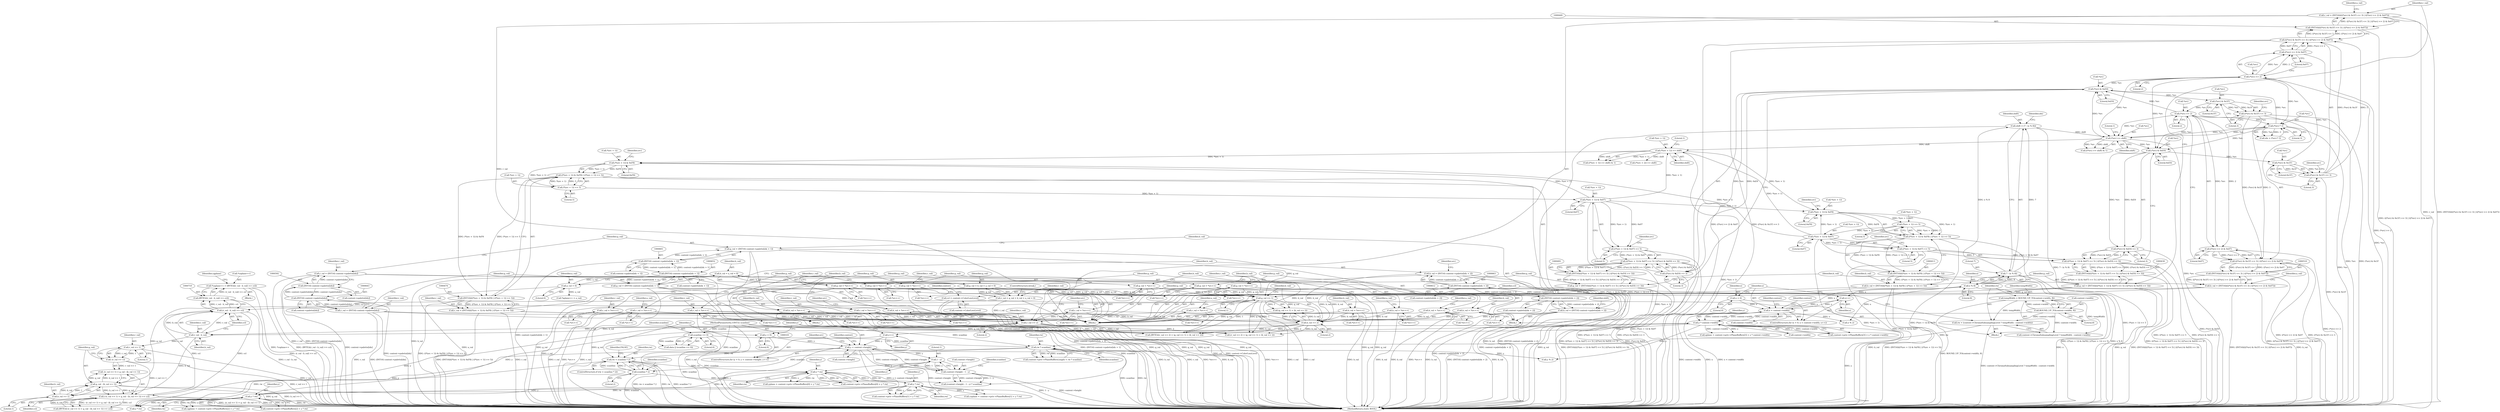 digraph "0_FreeRDP_d1112c279bd1a327e8e4d0b5f371458bf2579659_5@integer" {
"1000705" [label="(Call,*coplane++ = (BYTE)((r_val - b_val) >> ccl))"];
"1000709" [label="(Call,(BYTE)((r_val - b_val) >> ccl))"];
"1000711" [label="(Call,(r_val - b_val) >> ccl)"];
"1000712" [label="(Call,r_val - b_val)"];
"1000695" [label="(Call,r_val >> 2)"];
"1000348" [label="(Call,r_val = *src++)"];
"1000640" [label="(Call,r_val = (INT16) context->palette[idx])"];
"1000642" [label="(Call,(INT16) context->palette[idx])"];
"1000591" [label="(Call,(INT16) context->palette[idx])"];
"1000314" [label="(Call,r_val = *src++)"];
"1000292" [label="(Call,r_val = *src++)"];
"1000678" [label="(Call,r_val = g_val = b_val = a_val = 0)"];
"1000680" [label="(Call,g_val = b_val = a_val = 0)"];
"1000682" [label="(Call,b_val = a_val = 0)"];
"1000684" [label="(Call,a_val = 0)"];
"1000446" [label="(Call,r_val = (INT16)((((*src) & 0x1F) << 3) | (((*src) >> 2) & 0x07)))"];
"1000448" [label="(Call,(INT16)((((*src) & 0x1F) << 3) | (((*src) >> 2) & 0x07)))"];
"1000450" [label="(Call,(((*src) & 0x1F) << 3) | (((*src) >> 2) & 0x07))"];
"1000451" [label="(Call,((*src) & 0x1F) << 3)"];
"1000452" [label="(Call,(*src) & 0x1F)"];
"1000441" [label="(Call,(*src) & 0xE0)"];
"1000458" [label="(Call,(*src) >> 2)"];
"1000519" [label="(Call,(*src) >> 2)"];
"1000513" [label="(Call,(*src) & 0x1F)"];
"1000502" [label="(Call,(*src) & 0xE0)"];
"1000636" [label="(Call,(*src) * 3)"];
"1000545" [label="(Call,(*src) >> shift)"];
"1000535" [label="(Call,shift = (7 - (x % 8)))"];
"1000537" [label="(Call,7 - (x % 8))"];
"1000539" [label="(Call,x % 8)"];
"1000268" [label="(Call,x < context->width)"];
"1000273" [label="(Call,x++)"];
"1000265" [label="(Call,x = 0)"];
"1000259" [label="(Call,y * context->width)"];
"1000246" [label="(Call,y * rw)"];
"1000233" [label="(Call,y * rw)"];
"1000220" [label="(Call,y * rw)"];
"1000206" [label="(Call,1 - y)"];
"1000189" [label="(Call,y < context->height)"];
"1000186" [label="(Call,y = 0)"];
"1000194" [label="(Call,y++)"];
"1000202" [label="(Call,context->height - 1 - y)"];
"1000178" [label="(Call,rw < scanline * 2)"];
"1000172" [label="(Call,rw * scanline)"];
"1000150" [label="(Call,rw = (context->ChromaSubsamplingLevel ? tempWidth : context->width))"];
"1000143" [label="(Call,tempWidth = ROUND_UP_TO(context->width, 8))"];
"1000145" [label="(Call,ROUND_UP_TO(context->width, 8))"];
"1000138" [label="(Call,scanline == 0)"];
"1000104" [label="(MethodParameterIn,UINT32 scanline)"];
"1000180" [label="(Call,scanline * 2)"];
"1000457" [label="(Call,((*src) >> 2) & 0x07)"];
"1000390" [label="(Call,r_val = *src++)"];
"1000326" [label="(Call,r_val = *src++)"];
"1000380" [label="(Call,r_val = *src++)"];
"1000589" [label="(Call,r_val = (INT16) context->palette[idx])"];
"1000471" [label="(Call,r_val = (INT16)(((*(src + 1)) & 0xF8) | ((*(src + 1)) >> 5)))"];
"1000473" [label="(Call,(INT16)(((*(src + 1)) & 0xF8) | ((*(src + 1)) >> 5)))"];
"1000475" [label="(Call,((*(src + 1)) & 0xF8) | ((*(src + 1)) >> 5))"];
"1000476" [label="(Call,(*(src + 1)) & 0xF8)"];
"1000433" [label="(Call,(*(src + 1)) & 0x07)"];
"1000421" [label="(Call,(*(src + 1)) >> 5)"];
"1000415" [label="(Call,(*(src + 1)) & 0xF8)"];
"1000554" [label="(Call,(*(src + 1)) >> shift)"];
"1000494" [label="(Call,(*(src + 1)) & 0x07)"];
"1000482" [label="(Call,(*(src + 1)) >> 5)"];
"1000702" [label="(Call,b_val >> 2)"];
"1000410" [label="(Call,b_val = (INT16)(((*(src + 1)) & 0xF8) | ((*(src + 1)) >> 5)))"];
"1000412" [label="(Call,(INT16)(((*(src + 1)) & 0xF8) | ((*(src + 1)) >> 5)))"];
"1000414" [label="(Call,((*(src + 1)) & 0xF8) | ((*(src + 1)) >> 5))"];
"1000282" [label="(Call,b_val = *src++)"];
"1000336" [label="(Call,b_val = *src++)"];
"1000358" [label="(Call,b_val = *src++)"];
"1000660" [label="(Call,b_val = (INT16) context->palette[idx + 2])"];
"1000662" [label="(Call,(INT16) context->palette[idx + 2])"];
"1000611" [label="(Call,(INT16) context->palette[idx + 2])"];
"1000400" [label="(Call,b_val = *src++)"];
"1000609" [label="(Call,b_val = (INT16) context->palette[idx + 2])"];
"1000304" [label="(Call,b_val = *src++)"];
"1000507" [label="(Call,b_val = (INT16)((((*src) & 0x1F) << 3) | (((*src) >> 2) & 0x07)))"];
"1000509" [label="(Call,(INT16)((((*src) & 0x1F) << 3) | (((*src) >> 2) & 0x07)))"];
"1000511" [label="(Call,(((*src) & 0x1F) << 3) | (((*src) >> 2) & 0x07))"];
"1000512" [label="(Call,((*src) & 0x1F) << 3)"];
"1000518" [label="(Call,((*src) >> 2) & 0x07)"];
"1000370" [label="(Call,b_val = *src++)"];
"1000160" [label="(Call,ccl = context->ColorLossLevel)"];
"1000722" [label="(Call,(-(r_val >> 1) + g_val - (b_val >> 1)) >> ccl)"];
"1000724" [label="(Call,-(r_val >> 1))"];
"1000725" [label="(Call,r_val >> 1)"];
"1000728" [label="(Call,g_val - (b_val >> 1))"];
"1000699" [label="(Call,g_val >> 1)"];
"1000375" [label="(Call,g_val = *src++)"];
"1000598" [label="(Call,g_val = (INT16) context->palette[idx + 1])"];
"1000600" [label="(Call,(INT16) context->palette[idx + 1])"];
"1000651" [label="(Call,(INT16) context->palette[idx + 1])"];
"1000488" [label="(Call,g_val = (INT16)((((*(src + 1)) & 0x07) << 5) | (((*src) & 0xE0) >> 3)))"];
"1000490" [label="(Call,(INT16)((((*(src + 1)) & 0x07) << 5) | (((*src) & 0xE0) >> 3)))"];
"1000492" [label="(Call,(((*(src + 1)) & 0x07) << 5) | (((*src) & 0xE0) >> 3))"];
"1000493" [label="(Call,((*(src + 1)) & 0x07) << 5)"];
"1000501" [label="(Call,((*src) & 0xE0) >> 3)"];
"1000331" [label="(Call,g_val = *src++)"];
"1000287" [label="(Call,g_val = *src++)"];
"1000353" [label="(Call,g_val = *src++)"];
"1000395" [label="(Call,g_val = *src++)"];
"1000309" [label="(Call,g_val = *src++)"];
"1000427" [label="(Call,g_val = (INT16)((((*(src + 1)) & 0x07) << 5) | (((*src) & 0xE0) >> 3)))"];
"1000429" [label="(Call,(INT16)((((*(src + 1)) & 0x07) << 5) | (((*src) & 0xE0) >> 3)))"];
"1000431" [label="(Call,(((*(src + 1)) & 0x07) << 5) | (((*src) & 0xE0) >> 3))"];
"1000432" [label="(Call,((*(src + 1)) & 0x07) << 5)"];
"1000440" [label="(Call,((*src) & 0xE0) >> 3)"];
"1000649" [label="(Call,g_val = (INT16) context->palette[idx + 1])"];
"1000730" [label="(Call,b_val >> 1)"];
"1000519" [label="(Call,(*src) >> 2)"];
"1000639" [label="(Literal,3)"];
"1000195" [label="(Identifier,y)"];
"1000600" [label="(Call,(INT16) context->palette[idx + 1])"];
"1000104" [label="(MethodParameterIn,UINT32 scanline)"];
"1000414" [label="(Call,((*(src + 1)) & 0xF8) | ((*(src + 1)) >> 5))"];
"1000622" [label="(Identifier,shift)"];
"1000372" [label="(Call,*src++)"];
"1000431" [label="(Call,(((*(src + 1)) & 0x07) << 5) | (((*src) & 0xE0) >> 3))"];
"1000706" [label="(Call,*coplane++)"];
"1000443" [label="(Identifier,src)"];
"1000641" [label="(Identifier,r_val)"];
"1000225" [label="(Call,context->priv->PlaneBuffers[1] + y * rw)"];
"1000382" [label="(Call,*src++)"];
"1000438" [label="(Literal,0x07)"];
"1000172" [label="(Call,rw * scanline)"];
"1000364" [label="(Identifier,a_val)"];
"1000450" [label="(Call,(((*src) & 0x1F) << 3) | (((*src) >> 2) & 0x07))"];
"1000649" [label="(Call,g_val = (INT16) context->palette[idx + 1])"];
"1000178" [label="(Call,rw < scanline * 2)"];
"1000270" [label="(Call,context->width)"];
"1000234" [label="(Identifier,y)"];
"1000489" [label="(Identifier,g_val)"];
"1000268" [label="(Call,x < context->width)"];
"1000180" [label="(Call,scanline * 2)"];
"1000713" [label="(Identifier,r_val)"];
"1000251" [label="(Call,context->priv->PlaneBuffers[3] + y * context->width)"];
"1000105" [label="(Block,)"];
"1000162" [label="(Call,context->ColorLossLevel)"];
"1000248" [label="(Identifier,rw)"];
"1000314" [label="(Call,r_val = *src++)"];
"1000543" [label="(Identifier,idx)"];
"1000724" [label="(Call,-(r_val >> 1))"];
"1000678" [label="(Call,r_val = g_val = b_val = a_val = 0)"];
"1000194" [label="(Call,y++)"];
"1000681" [label="(Identifier,g_val)"];
"1000198" [label="(Identifier,src)"];
"1000634" [label="(Call,idx = (*src) * 3)"];
"1000632" [label="(Block,)"];
"1000546" [label="(Call,*src)"];
"1000694" [label="(Call,(r_val >> 2) + (g_val >> 1) + (b_val >> 2))"];
"1000260" [label="(Identifier,y)"];
"1000150" [label="(Call,rw = (context->ChromaSubsamplingLevel ? tempWidth : context->width))"];
"1000482" [label="(Call,(*(src + 1)) >> 5)"];
"1000730" [label="(Call,b_val >> 1)"];
"1000280" [label="(Block,)"];
"1000457" [label="(Call,((*src) >> 2) & 0x07)"];
"1000458" [label="(Call,(*src) >> 2)"];
"1000212" [label="(Call,context->priv->PlaneBuffers[0] + y * rw)"];
"1000777" [label="(Call,y % 2)"];
"1000188" [label="(Literal,0)"];
"1000485" [label="(Identifier,src)"];
"1000181" [label="(Identifier,scanline)"];
"1000726" [label="(Identifier,r_val)"];
"1000490" [label="(Call,(INT16)((((*(src + 1)) & 0x07) << 5) | (((*src) & 0xE0) >> 3)))"];
"1000504" [label="(Identifier,src)"];
"1000355" [label="(Call,*src++)"];
"1000311" [label="(Call,*src++)"];
"1000714" [label="(Identifier,b_val)"];
"1000722" [label="(Call,(-(r_val >> 1) + g_val - (b_val >> 1)) >> ccl)"];
"1000421" [label="(Call,(*(src + 1)) >> 5)"];
"1000275" [label="(Block,)"];
"1000406" [label="(Identifier,a_val)"];
"1000377" [label="(Call,*src++)"];
"1000182" [label="(Literal,2)"];
"1000320" [label="(Identifier,a_val)"];
"1000700" [label="(Identifier,g_val)"];
"1000246" [label="(Call,y * rw)"];
"1000692" [label="(Call,(BYTE)((r_val >> 2) + (g_val >> 1) + (b_val >> 2)))"];
"1000447" [label="(Identifier,r_val)"];
"1000549" [label="(Literal,1)"];
"1000152" [label="(Call,context->ChromaSubsamplingLevel ? tempWidth : context->width)"];
"1000316" [label="(Call,*src++)"];
"1000427" [label="(Call,g_val = (INT16)((((*(src + 1)) & 0x07) << 5) | (((*src) & 0xE0) >> 3)))"];
"1000446" [label="(Call,r_val = (INT16)((((*src) & 0x1F) << 3) | (((*src) >> 2) & 0x07)))"];
"1000309" [label="(Call,g_val = *src++)"];
"1000331" [label="(Call,g_val = *src++)"];
"1000559" [label="(Identifier,shift)"];
"1000728" [label="(Call,g_val - (b_val >> 1))"];
"1000683" [label="(Identifier,b_val)"];
"1000247" [label="(Identifier,y)"];
"1000222" [label="(Identifier,rw)"];
"1000207" [label="(Literal,1)"];
"1000727" [label="(Literal,1)"];
"1000289" [label="(Call,*src++)"];
"1000651" [label="(Call,(INT16) context->palette[idx + 1])"];
"1000492" [label="(Call,(((*(src + 1)) & 0x07) << 5) | (((*src) & 0xE0) >> 3))"];
"1000687" [label="(ControlStructure,break;)"];
"1000342" [label="(Identifier,src)"];
"1000476" [label="(Call,(*(src + 1)) & 0xF8)"];
"1000502" [label="(Call,(*src) & 0xE0)"];
"1000520" [label="(Call,*src)"];
"1000745" [label="(Call,x % 2)"];
"1000151" [label="(Identifier,rw)"];
"1000544" [label="(Call,((*src) >> shift) & 1)"];
"1000509" [label="(Call,(INT16)((((*src) & 0x1F) << 3) | (((*src) >> 2) & 0x07)))"];
"1000360" [label="(Call,*src++)"];
"1000682" [label="(Call,b_val = a_val = 0)"];
"1000434" [label="(Call,*(src + 1))"];
"1000653" [label="(Call,context->palette[idx + 1])"];
"1000732" [label="(Literal,1)"];
"1000439" [label="(Literal,5)"];
"1000664" [label="(Call,context->palette[idx + 2])"];
"1000508" [label="(Identifier,b_val)"];
"1000442" [label="(Call,*src)"];
"1000636" [label="(Call,(*src) * 3)"];
"1000545" [label="(Call,(*src) >> shift)"];
"1000522" [label="(Literal,2)"];
"1000516" [label="(Literal,0x1F)"];
"1000326" [label="(Call,r_val = *src++)"];
"1000145" [label="(Call,ROUND_UP_TO(context->width, 8))"];
"1000433" [label="(Call,(*(src + 1)) & 0x07)"];
"1000415" [label="(Call,(*(src + 1)) & 0xF8)"];
"1000177" [label="(ControlStructure,if (rw < scanline * 2))"];
"1000536" [label="(Identifier,shift)"];
"1000359" [label="(Identifier,b_val)"];
"1000146" [label="(Call,context->width)"];
"1000512" [label="(Call,((*src) & 0x1F) << 3)"];
"1000401" [label="(Identifier,b_val)"];
"1000429" [label="(Call,(INT16)((((*(src + 1)) & 0x07) << 5) | (((*src) & 0xE0) >> 3)))"];
"1000702" [label="(Call,b_val >> 2)"];
"1000375" [label="(Call,g_val = *src++)"];
"1000734" [label="(Call,*aplane++ = a_val)"];
"1000532" [label="(Block,)"];
"1000220" [label="(Call,y * rw)"];
"1000593" [label="(Call,context->palette[idx])"];
"1000161" [label="(Identifier,ccl)"];
"1000503" [label="(Call,*src)"];
"1000644" [label="(Call,context->palette[idx])"];
"1000304" [label="(Call,b_val = *src++)"];
"1000455" [label="(Literal,0x1F)"];
"1000400" [label="(Call,b_val = *src++)"];
"1000548" [label="(Identifier,shift)"];
"1000269" [label="(Identifier,x)"];
"1000273" [label="(Call,x++)"];
"1000774" [label="(Identifier,context)"];
"1000472" [label="(Identifier,r_val)"];
"1000538" [label="(Literal,7)"];
"1000149" [label="(Literal,8)"];
"1000315" [label="(Identifier,r_val)"];
"1000370" [label="(Call,b_val = *src++)"];
"1000514" [label="(Call,*src)"];
"1000456" [label="(Literal,3)"];
"1000267" [label="(Literal,0)"];
"1000139" [label="(Identifier,scanline)"];
"1000338" [label="(Call,*src++)"];
"1000392" [label="(Call,*src++)"];
"1000441" [label="(Call,(*src) & 0xE0)"];
"1000711" [label="(Call,(r_val - b_val) >> ccl)"];
"1000203" [label="(Call,context->height)"];
"1000432" [label="(Call,((*(src + 1)) & 0x07) << 5)"];
"1000733" [label="(Identifier,ccl)"];
"1000350" [label="(Call,*src++)"];
"1000723" [label="(Call,-(r_val >> 1) + g_val - (b_val >> 1))"];
"1000328" [label="(Call,*src++)"];
"1000613" [label="(Call,context->palette[idx + 2])"];
"1000488" [label="(Call,g_val = (INT16)((((*(src + 1)) & 0x07) << 5) | (((*src) & 0xE0) >> 3)))"];
"1000191" [label="(Call,context->height)"];
"1000396" [label="(Identifier,g_val)"];
"1000327" [label="(Identifier,r_val)"];
"1000685" [label="(Identifier,a_val)"];
"1000695" [label="(Call,r_val >> 2)"];
"1000440" [label="(Call,((*src) & 0xE0) >> 3)"];
"1000332" [label="(Identifier,g_val)"];
"1000278" [label="(Identifier,context)"];
"1000511" [label="(Call,(((*src) & 0x1F) << 3) | (((*src) >> 2) & 0x07))"];
"1000333" [label="(Call,*src++)"];
"1000712" [label="(Call,r_val - b_val)"];
"1000481" [label="(Literal,0xF8)"];
"1000650" [label="(Identifier,g_val)"];
"1000513" [label="(Call,(*src) & 0x1F)"];
"1000206" [label="(Call,1 - y)"];
"1000555" [label="(Call,*(src + 1))"];
"1000451" [label="(Call,((*src) & 0x1F) << 3)"];
"1000792" [label="(Call,y * rw)"];
"1000236" [label="(Call,cgplane = context->priv->PlaneBuffers[2] + y * rw)"];
"1000729" [label="(Identifier,g_val)"];
"1000611" [label="(Call,(INT16) context->palette[idx + 2])"];
"1000661" [label="(Identifier,b_val)"];
"1000187" [label="(Identifier,y)"];
"1000703" [label="(Identifier,b_val)"];
"1000411" [label="(Identifier,b_val)"];
"1000233" [label="(Call,y * rw)"];
"1000640" [label="(Call,r_val = (INT16) context->palette[idx])"];
"1000698" [label="(Call,(g_val >> 1) + (b_val >> 2))"];
"1000294" [label="(Call,*src++)"];
"1000282" [label="(Call,b_val = *src++)"];
"1000701" [label="(Literal,1)"];
"1000473" [label="(Call,(INT16)(((*(src + 1)) & 0xF8) | ((*(src + 1)) >> 5)))"];
"1000305" [label="(Identifier,b_val)"];
"1000292" [label="(Call,r_val = *src++)"];
"1000699" [label="(Call,g_val >> 1)"];
"1000274" [label="(Identifier,x)"];
"1000742" [label="(Identifier,context)"];
"1000358" [label="(Call,b_val = *src++)"];
"1000380" [label="(Call,r_val = *src++)"];
"1000221" [label="(Identifier,y)"];
"1000140" [label="(Literal,0)"];
"1000494" [label="(Call,(*(src + 1)) & 0x07)"];
"1000672" [label="(Identifier,src)"];
"1000686" [label="(Literal,0)"];
"1000266" [label="(Identifier,x)"];
"1000554" [label="(Call,(*(src + 1)) >> shift)"];
"1000235" [label="(Identifier,rw)"];
"1000483" [label="(Call,*(src + 1))"];
"1000539" [label="(Call,x % 8)"];
"1000238" [label="(Call,context->priv->PlaneBuffers[2] + y * rw)"];
"1000507" [label="(Call,b_val = (INT16)((((*src) & 0x1F) << 3) | (((*src) >> 2) & 0x07)))"];
"1000371" [label="(Identifier,b_val)"];
"1000420" [label="(Literal,0xF8)"];
"1000376" [label="(Identifier,g_val)"];
"1000209" [label="(Identifier,scanline)"];
"1000261" [label="(Call,context->width)"];
"1000397" [label="(Call,*src++)"];
"1000353" [label="(Call,g_val = *src++)"];
"1000136" [label="(Call,data || (scanline == 0))"];
"1000731" [label="(Identifier,b_val)"];
"1000662" [label="(Call,(INT16) context->palette[idx + 2])"];
"1000249" [label="(Call,aplane = context->priv->PlaneBuffers[3] + y * context->width)"];
"1000144" [label="(Identifier,tempWidth)"];
"1000471" [label="(Call,r_val = (INT16)(((*(src + 1)) & 0xF8) | ((*(src + 1)) >> 5)))"];
"1000264" [label="(ControlStructure,for (x = 0; x < context->width; x++))"];
"1000184" [label="(Identifier,FALSE)"];
"1000410" [label="(Call,b_val = (INT16)(((*(src + 1)) & 0xF8) | ((*(src + 1)) >> 5)))"];
"1000715" [label="(Identifier,ccl)"];
"1000426" [label="(Literal,5)"];
"1000487" [label="(Literal,5)"];
"1000166" [label="(Call,context->priv->PlaneBuffersLength < rw * scanline)"];
"1000500" [label="(Literal,5)"];
"1000348" [label="(Call,r_val = *src++)"];
"1000523" [label="(Literal,0x07)"];
"1000505" [label="(Literal,0xE0)"];
"1000143" [label="(Call,tempWidth = ROUND_UP_TO(context->width, 8))"];
"1000186" [label="(Call,y = 0)"];
"1000293" [label="(Identifier,r_val)"];
"1000521" [label="(Identifier,src)"];
"1000190" [label="(Identifier,y)"];
"1000416" [label="(Call,*(src + 1))"];
"1000453" [label="(Call,*src)"];
"1000283" [label="(Identifier,b_val)"];
"1000306" [label="(Call,*src++)"];
"1000444" [label="(Literal,0xE0)"];
"1000160" [label="(Call,ccl = context->ColorLossLevel)"];
"1000138" [label="(Call,scanline == 0)"];
"1000477" [label="(Call,*(src + 1))"];
"1000223" [label="(Call,coplane = context->priv->PlaneBuffers[1] + y * rw)"];
"1000208" [label="(Identifier,y)"];
"1000428" [label="(Identifier,g_val)"];
"1000381" [label="(Identifier,r_val)"];
"1000719" [label="(Identifier,cgplane)"];
"1000349" [label="(Identifier,r_val)"];
"1000464" [label="(Identifier,a_val)"];
"1000185" [label="(ControlStructure,for (y = 0; y < context->height; y++))"];
"1000354" [label="(Identifier,g_val)"];
"1000590" [label="(Identifier,r_val)"];
"1000179" [label="(Identifier,rw)"];
"1000541" [label="(Literal,8)"];
"1000517" [label="(Literal,3)"];
"1000610" [label="(Identifier,b_val)"];
"1000495" [label="(Call,*(src + 1))"];
"1000705" [label="(Call,*coplane++ = (BYTE)((r_val - b_val) >> ccl))"];
"1000589" [label="(Call,r_val = (INT16) context->palette[idx])"];
"1000535" [label="(Call,shift = (7 - (x % 8)))"];
"1000841" [label="(MethodReturn,static BOOL)"];
"1000462" [label="(Literal,0x07)"];
"1000506" [label="(Literal,3)"];
"1000201" [label="(Call,(context->height - 1 - y) * scanline)"];
"1000336" [label="(Call,b_val = *src++)"];
"1000402" [label="(Call,*src++)"];
"1000525" [label="(Identifier,a_val)"];
"1000459" [label="(Call,*src)"];
"1000720" [label="(Call,(BYTE)((-(r_val >> 1) + g_val - (b_val >> 1)) >> ccl))"];
"1000298" [label="(Identifier,src)"];
"1000265" [label="(Call,x = 0)"];
"1000310" [label="(Identifier,g_val)"];
"1000202" [label="(Call,context->height - 1 - y)"];
"1000424" [label="(Identifier,src)"];
"1000553" [label="(Call,((*(src + 1)) >> shift) & 1)"];
"1000566" [label="(Call,(*(src + 2)) >> shift)"];
"1000412" [label="(Call,(INT16)(((*(src + 1)) & 0xF8) | ((*(src + 1)) >> 5)))"];
"1000169" [label="(Identifier,context)"];
"1000259" [label="(Call,y * context->width)"];
"1000395" [label="(Call,g_val = *src++)"];
"1000642" [label="(Call,(INT16) context->palette[idx])"];
"1000598" [label="(Call,g_val = (INT16) context->palette[idx + 1])"];
"1000386" [label="(Identifier,a_val)"];
"1000696" [label="(Identifier,r_val)"];
"1000609" [label="(Call,b_val = (INT16) context->palette[idx + 2])"];
"1000284" [label="(Call,*src++)"];
"1000452" [label="(Call,(*src) & 0x1F)"];
"1000390" [label="(Call,r_val = *src++)"];
"1000174" [label="(Identifier,scanline)"];
"1000391" [label="(Identifier,r_val)"];
"1000493" [label="(Call,((*(src + 1)) & 0x07) << 5)"];
"1000679" [label="(Identifier,r_val)"];
"1000448" [label="(Call,(INT16)((((*src) & 0x1F) << 3) | (((*src) >> 2) & 0x07)))"];
"1000660" [label="(Call,b_val = (INT16) context->palette[idx + 2])"];
"1000210" [label="(Call,yplane = context->priv->PlaneBuffers[0] + y * rw)"];
"1000591" [label="(Call,(INT16) context->palette[idx])"];
"1000518" [label="(Call,((*src) >> 2) & 0x07)"];
"1000501" [label="(Call,((*src) & 0xE0) >> 3)"];
"1000537" [label="(Call,7 - (x % 8))"];
"1000599" [label="(Identifier,g_val)"];
"1000560" [label="(Literal,1)"];
"1000337" [label="(Identifier,b_val)"];
"1000684" [label="(Call,a_val = 0)"];
"1000540" [label="(Identifier,x)"];
"1000460" [label="(Identifier,src)"];
"1000445" [label="(Literal,3)"];
"1000499" [label="(Literal,0x07)"];
"1000680" [label="(Call,g_val = b_val = a_val = 0)"];
"1000709" [label="(Call,(BYTE)((r_val - b_val) >> ccl))"];
"1000704" [label="(Literal,2)"];
"1000602" [label="(Call,context->palette[idx + 1])"];
"1000461" [label="(Literal,2)"];
"1000189" [label="(Call,y < context->height)"];
"1000173" [label="(Identifier,rw)"];
"1000697" [label="(Literal,2)"];
"1000287" [label="(Call,g_val = *src++)"];
"1000637" [label="(Call,*src)"];
"1000475" [label="(Call,((*(src + 1)) & 0xF8) | ((*(src + 1)) >> 5))"];
"1000725" [label="(Call,r_val >> 1)"];
"1000288" [label="(Identifier,g_val)"];
"1000422" [label="(Call,*(src + 1))"];
"1000705" -> "1000275"  [label="AST: "];
"1000705" -> "1000709"  [label="CFG: "];
"1000706" -> "1000705"  [label="AST: "];
"1000709" -> "1000705"  [label="AST: "];
"1000719" -> "1000705"  [label="CFG: "];
"1000705" -> "1000841"  [label="DDG: (BYTE)((r_val - b_val) >> ccl)"];
"1000705" -> "1000841"  [label="DDG: *coplane++"];
"1000709" -> "1000705"  [label="DDG: (r_val - b_val) >> ccl"];
"1000709" -> "1000711"  [label="CFG: "];
"1000710" -> "1000709"  [label="AST: "];
"1000711" -> "1000709"  [label="AST: "];
"1000709" -> "1000841"  [label="DDG: (r_val - b_val) >> ccl"];
"1000711" -> "1000709"  [label="DDG: r_val - b_val"];
"1000711" -> "1000709"  [label="DDG: ccl"];
"1000711" -> "1000715"  [label="CFG: "];
"1000712" -> "1000711"  [label="AST: "];
"1000715" -> "1000711"  [label="AST: "];
"1000711" -> "1000841"  [label="DDG: r_val - b_val"];
"1000712" -> "1000711"  [label="DDG: r_val"];
"1000712" -> "1000711"  [label="DDG: b_val"];
"1000160" -> "1000711"  [label="DDG: ccl"];
"1000722" -> "1000711"  [label="DDG: ccl"];
"1000711" -> "1000722"  [label="DDG: ccl"];
"1000712" -> "1000714"  [label="CFG: "];
"1000713" -> "1000712"  [label="AST: "];
"1000714" -> "1000712"  [label="AST: "];
"1000715" -> "1000712"  [label="CFG: "];
"1000695" -> "1000712"  [label="DDG: r_val"];
"1000702" -> "1000712"  [label="DDG: b_val"];
"1000712" -> "1000725"  [label="DDG: r_val"];
"1000712" -> "1000730"  [label="DDG: b_val"];
"1000695" -> "1000694"  [label="AST: "];
"1000695" -> "1000697"  [label="CFG: "];
"1000696" -> "1000695"  [label="AST: "];
"1000697" -> "1000695"  [label="AST: "];
"1000700" -> "1000695"  [label="CFG: "];
"1000695" -> "1000692"  [label="DDG: r_val"];
"1000695" -> "1000692"  [label="DDG: 2"];
"1000695" -> "1000694"  [label="DDG: r_val"];
"1000695" -> "1000694"  [label="DDG: 2"];
"1000348" -> "1000695"  [label="DDG: r_val"];
"1000640" -> "1000695"  [label="DDG: r_val"];
"1000314" -> "1000695"  [label="DDG: r_val"];
"1000292" -> "1000695"  [label="DDG: r_val"];
"1000678" -> "1000695"  [label="DDG: r_val"];
"1000446" -> "1000695"  [label="DDG: r_val"];
"1000390" -> "1000695"  [label="DDG: r_val"];
"1000326" -> "1000695"  [label="DDG: r_val"];
"1000380" -> "1000695"  [label="DDG: r_val"];
"1000589" -> "1000695"  [label="DDG: r_val"];
"1000471" -> "1000695"  [label="DDG: r_val"];
"1000348" -> "1000280"  [label="AST: "];
"1000348" -> "1000350"  [label="CFG: "];
"1000349" -> "1000348"  [label="AST: "];
"1000350" -> "1000348"  [label="AST: "];
"1000354" -> "1000348"  [label="CFG: "];
"1000348" -> "1000841"  [label="DDG: r_val"];
"1000640" -> "1000632"  [label="AST: "];
"1000640" -> "1000642"  [label="CFG: "];
"1000641" -> "1000640"  [label="AST: "];
"1000642" -> "1000640"  [label="AST: "];
"1000650" -> "1000640"  [label="CFG: "];
"1000640" -> "1000841"  [label="DDG: r_val"];
"1000640" -> "1000841"  [label="DDG: (INT16) context->palette[idx]"];
"1000642" -> "1000640"  [label="DDG: context->palette[idx]"];
"1000642" -> "1000644"  [label="CFG: "];
"1000643" -> "1000642"  [label="AST: "];
"1000644" -> "1000642"  [label="AST: "];
"1000642" -> "1000841"  [label="DDG: context->palette[idx]"];
"1000642" -> "1000591"  [label="DDG: context->palette[idx]"];
"1000591" -> "1000642"  [label="DDG: context->palette[idx]"];
"1000591" -> "1000589"  [label="AST: "];
"1000591" -> "1000593"  [label="CFG: "];
"1000592" -> "1000591"  [label="AST: "];
"1000593" -> "1000591"  [label="AST: "];
"1000589" -> "1000591"  [label="CFG: "];
"1000591" -> "1000841"  [label="DDG: context->palette[idx]"];
"1000591" -> "1000589"  [label="DDG: context->palette[idx]"];
"1000314" -> "1000280"  [label="AST: "];
"1000314" -> "1000316"  [label="CFG: "];
"1000315" -> "1000314"  [label="AST: "];
"1000316" -> "1000314"  [label="AST: "];
"1000320" -> "1000314"  [label="CFG: "];
"1000314" -> "1000841"  [label="DDG: r_val"];
"1000292" -> "1000280"  [label="AST: "];
"1000292" -> "1000294"  [label="CFG: "];
"1000293" -> "1000292"  [label="AST: "];
"1000294" -> "1000292"  [label="AST: "];
"1000298" -> "1000292"  [label="CFG: "];
"1000292" -> "1000841"  [label="DDG: *src++"];
"1000292" -> "1000841"  [label="DDG: r_val"];
"1000678" -> "1000280"  [label="AST: "];
"1000678" -> "1000680"  [label="CFG: "];
"1000679" -> "1000678"  [label="AST: "];
"1000680" -> "1000678"  [label="AST: "];
"1000687" -> "1000678"  [label="CFG: "];
"1000678" -> "1000841"  [label="DDG: r_val"];
"1000680" -> "1000678"  [label="DDG: g_val"];
"1000680" -> "1000682"  [label="CFG: "];
"1000681" -> "1000680"  [label="AST: "];
"1000682" -> "1000680"  [label="AST: "];
"1000680" -> "1000841"  [label="DDG: g_val"];
"1000682" -> "1000680"  [label="DDG: b_val"];
"1000680" -> "1000699"  [label="DDG: g_val"];
"1000682" -> "1000684"  [label="CFG: "];
"1000683" -> "1000682"  [label="AST: "];
"1000684" -> "1000682"  [label="AST: "];
"1000682" -> "1000841"  [label="DDG: b_val"];
"1000684" -> "1000682"  [label="DDG: a_val"];
"1000682" -> "1000702"  [label="DDG: b_val"];
"1000684" -> "1000686"  [label="CFG: "];
"1000685" -> "1000684"  [label="AST: "];
"1000686" -> "1000684"  [label="AST: "];
"1000684" -> "1000841"  [label="DDG: a_val"];
"1000684" -> "1000734"  [label="DDG: a_val"];
"1000446" -> "1000280"  [label="AST: "];
"1000446" -> "1000448"  [label="CFG: "];
"1000447" -> "1000446"  [label="AST: "];
"1000448" -> "1000446"  [label="AST: "];
"1000464" -> "1000446"  [label="CFG: "];
"1000446" -> "1000841"  [label="DDG: r_val"];
"1000446" -> "1000841"  [label="DDG: (INT16)((((*src) & 0x1F) << 3) | (((*src) >> 2) & 0x07))"];
"1000448" -> "1000446"  [label="DDG: (((*src) & 0x1F) << 3) | (((*src) >> 2) & 0x07)"];
"1000448" -> "1000450"  [label="CFG: "];
"1000449" -> "1000448"  [label="AST: "];
"1000450" -> "1000448"  [label="AST: "];
"1000448" -> "1000841"  [label="DDG: (((*src) & 0x1F) << 3) | (((*src) >> 2) & 0x07)"];
"1000450" -> "1000448"  [label="DDG: ((*src) & 0x1F) << 3"];
"1000450" -> "1000448"  [label="DDG: ((*src) >> 2) & 0x07"];
"1000450" -> "1000457"  [label="CFG: "];
"1000451" -> "1000450"  [label="AST: "];
"1000457" -> "1000450"  [label="AST: "];
"1000450" -> "1000841"  [label="DDG: ((*src) >> 2) & 0x07"];
"1000450" -> "1000841"  [label="DDG: ((*src) & 0x1F) << 3"];
"1000451" -> "1000450"  [label="DDG: (*src) & 0x1F"];
"1000451" -> "1000450"  [label="DDG: 3"];
"1000457" -> "1000450"  [label="DDG: (*src) >> 2"];
"1000457" -> "1000450"  [label="DDG: 0x07"];
"1000451" -> "1000456"  [label="CFG: "];
"1000452" -> "1000451"  [label="AST: "];
"1000456" -> "1000451"  [label="AST: "];
"1000460" -> "1000451"  [label="CFG: "];
"1000451" -> "1000841"  [label="DDG: (*src) & 0x1F"];
"1000452" -> "1000451"  [label="DDG: *src"];
"1000452" -> "1000451"  [label="DDG: 0x1F"];
"1000452" -> "1000455"  [label="CFG: "];
"1000453" -> "1000452"  [label="AST: "];
"1000455" -> "1000452"  [label="AST: "];
"1000456" -> "1000452"  [label="CFG: "];
"1000441" -> "1000452"  [label="DDG: *src"];
"1000452" -> "1000458"  [label="DDG: *src"];
"1000441" -> "1000440"  [label="AST: "];
"1000441" -> "1000444"  [label="CFG: "];
"1000442" -> "1000441"  [label="AST: "];
"1000444" -> "1000441"  [label="AST: "];
"1000445" -> "1000441"  [label="CFG: "];
"1000441" -> "1000440"  [label="DDG: *src"];
"1000441" -> "1000440"  [label="DDG: 0xE0"];
"1000458" -> "1000441"  [label="DDG: *src"];
"1000519" -> "1000441"  [label="DDG: *src"];
"1000636" -> "1000441"  [label="DDG: *src"];
"1000545" -> "1000441"  [label="DDG: *src"];
"1000458" -> "1000457"  [label="AST: "];
"1000458" -> "1000461"  [label="CFG: "];
"1000459" -> "1000458"  [label="AST: "];
"1000461" -> "1000458"  [label="AST: "];
"1000462" -> "1000458"  [label="CFG: "];
"1000458" -> "1000841"  [label="DDG: *src"];
"1000458" -> "1000457"  [label="DDG: *src"];
"1000458" -> "1000457"  [label="DDG: 2"];
"1000458" -> "1000502"  [label="DDG: *src"];
"1000458" -> "1000545"  [label="DDG: *src"];
"1000458" -> "1000636"  [label="DDG: *src"];
"1000519" -> "1000518"  [label="AST: "];
"1000519" -> "1000522"  [label="CFG: "];
"1000520" -> "1000519"  [label="AST: "];
"1000522" -> "1000519"  [label="AST: "];
"1000523" -> "1000519"  [label="CFG: "];
"1000519" -> "1000841"  [label="DDG: *src"];
"1000519" -> "1000502"  [label="DDG: *src"];
"1000519" -> "1000518"  [label="DDG: *src"];
"1000519" -> "1000518"  [label="DDG: 2"];
"1000513" -> "1000519"  [label="DDG: *src"];
"1000519" -> "1000545"  [label="DDG: *src"];
"1000519" -> "1000636"  [label="DDG: *src"];
"1000513" -> "1000512"  [label="AST: "];
"1000513" -> "1000516"  [label="CFG: "];
"1000514" -> "1000513"  [label="AST: "];
"1000516" -> "1000513"  [label="AST: "];
"1000517" -> "1000513"  [label="CFG: "];
"1000513" -> "1000512"  [label="DDG: *src"];
"1000513" -> "1000512"  [label="DDG: 0x1F"];
"1000502" -> "1000513"  [label="DDG: *src"];
"1000502" -> "1000501"  [label="AST: "];
"1000502" -> "1000505"  [label="CFG: "];
"1000503" -> "1000502"  [label="AST: "];
"1000505" -> "1000502"  [label="AST: "];
"1000506" -> "1000502"  [label="CFG: "];
"1000502" -> "1000501"  [label="DDG: *src"];
"1000502" -> "1000501"  [label="DDG: 0xE0"];
"1000636" -> "1000502"  [label="DDG: *src"];
"1000545" -> "1000502"  [label="DDG: *src"];
"1000636" -> "1000634"  [label="AST: "];
"1000636" -> "1000639"  [label="CFG: "];
"1000637" -> "1000636"  [label="AST: "];
"1000639" -> "1000636"  [label="AST: "];
"1000634" -> "1000636"  [label="CFG: "];
"1000636" -> "1000841"  [label="DDG: *src"];
"1000636" -> "1000545"  [label="DDG: *src"];
"1000636" -> "1000634"  [label="DDG: *src"];
"1000636" -> "1000634"  [label="DDG: 3"];
"1000545" -> "1000636"  [label="DDG: *src"];
"1000545" -> "1000544"  [label="AST: "];
"1000545" -> "1000548"  [label="CFG: "];
"1000546" -> "1000545"  [label="AST: "];
"1000548" -> "1000545"  [label="AST: "];
"1000549" -> "1000545"  [label="CFG: "];
"1000545" -> "1000841"  [label="DDG: *src"];
"1000545" -> "1000544"  [label="DDG: *src"];
"1000545" -> "1000544"  [label="DDG: shift"];
"1000535" -> "1000545"  [label="DDG: shift"];
"1000545" -> "1000554"  [label="DDG: shift"];
"1000535" -> "1000532"  [label="AST: "];
"1000535" -> "1000537"  [label="CFG: "];
"1000536" -> "1000535"  [label="AST: "];
"1000537" -> "1000535"  [label="AST: "];
"1000543" -> "1000535"  [label="CFG: "];
"1000535" -> "1000841"  [label="DDG: 7 - (x % 8)"];
"1000537" -> "1000535"  [label="DDG: 7"];
"1000537" -> "1000535"  [label="DDG: x % 8"];
"1000537" -> "1000539"  [label="CFG: "];
"1000538" -> "1000537"  [label="AST: "];
"1000539" -> "1000537"  [label="AST: "];
"1000537" -> "1000841"  [label="DDG: x % 8"];
"1000539" -> "1000537"  [label="DDG: x"];
"1000539" -> "1000537"  [label="DDG: 8"];
"1000539" -> "1000541"  [label="CFG: "];
"1000540" -> "1000539"  [label="AST: "];
"1000541" -> "1000539"  [label="AST: "];
"1000539" -> "1000841"  [label="DDG: x"];
"1000539" -> "1000273"  [label="DDG: x"];
"1000268" -> "1000539"  [label="DDG: x"];
"1000539" -> "1000745"  [label="DDG: x"];
"1000268" -> "1000264"  [label="AST: "];
"1000268" -> "1000270"  [label="CFG: "];
"1000269" -> "1000268"  [label="AST: "];
"1000270" -> "1000268"  [label="AST: "];
"1000278" -> "1000268"  [label="CFG: "];
"1000742" -> "1000268"  [label="CFG: "];
"1000268" -> "1000841"  [label="DDG: x"];
"1000268" -> "1000841"  [label="DDG: x < context->width"];
"1000268" -> "1000841"  [label="DDG: context->width"];
"1000268" -> "1000259"  [label="DDG: context->width"];
"1000273" -> "1000268"  [label="DDG: x"];
"1000265" -> "1000268"  [label="DDG: x"];
"1000259" -> "1000268"  [label="DDG: context->width"];
"1000268" -> "1000273"  [label="DDG: x"];
"1000268" -> "1000745"  [label="DDG: x"];
"1000273" -> "1000264"  [label="AST: "];
"1000273" -> "1000274"  [label="CFG: "];
"1000274" -> "1000273"  [label="AST: "];
"1000269" -> "1000273"  [label="CFG: "];
"1000265" -> "1000264"  [label="AST: "];
"1000265" -> "1000267"  [label="CFG: "];
"1000266" -> "1000265"  [label="AST: "];
"1000267" -> "1000265"  [label="AST: "];
"1000269" -> "1000265"  [label="CFG: "];
"1000259" -> "1000251"  [label="AST: "];
"1000259" -> "1000261"  [label="CFG: "];
"1000260" -> "1000259"  [label="AST: "];
"1000261" -> "1000259"  [label="AST: "];
"1000251" -> "1000259"  [label="CFG: "];
"1000259" -> "1000841"  [label="DDG: y"];
"1000259" -> "1000194"  [label="DDG: y"];
"1000259" -> "1000249"  [label="DDG: y"];
"1000259" -> "1000249"  [label="DDG: context->width"];
"1000259" -> "1000251"  [label="DDG: y"];
"1000259" -> "1000251"  [label="DDG: context->width"];
"1000246" -> "1000259"  [label="DDG: y"];
"1000145" -> "1000259"  [label="DDG: context->width"];
"1000259" -> "1000777"  [label="DDG: y"];
"1000259" -> "1000792"  [label="DDG: y"];
"1000246" -> "1000238"  [label="AST: "];
"1000246" -> "1000248"  [label="CFG: "];
"1000247" -> "1000246"  [label="AST: "];
"1000248" -> "1000246"  [label="AST: "];
"1000238" -> "1000246"  [label="CFG: "];
"1000246" -> "1000841"  [label="DDG: rw"];
"1000246" -> "1000220"  [label="DDG: rw"];
"1000246" -> "1000236"  [label="DDG: y"];
"1000246" -> "1000236"  [label="DDG: rw"];
"1000246" -> "1000238"  [label="DDG: y"];
"1000246" -> "1000238"  [label="DDG: rw"];
"1000233" -> "1000246"  [label="DDG: y"];
"1000233" -> "1000246"  [label="DDG: rw"];
"1000246" -> "1000792"  [label="DDG: rw"];
"1000233" -> "1000225"  [label="AST: "];
"1000233" -> "1000235"  [label="CFG: "];
"1000234" -> "1000233"  [label="AST: "];
"1000235" -> "1000233"  [label="AST: "];
"1000225" -> "1000233"  [label="CFG: "];
"1000233" -> "1000223"  [label="DDG: y"];
"1000233" -> "1000223"  [label="DDG: rw"];
"1000233" -> "1000225"  [label="DDG: y"];
"1000233" -> "1000225"  [label="DDG: rw"];
"1000220" -> "1000233"  [label="DDG: y"];
"1000220" -> "1000233"  [label="DDG: rw"];
"1000220" -> "1000212"  [label="AST: "];
"1000220" -> "1000222"  [label="CFG: "];
"1000221" -> "1000220"  [label="AST: "];
"1000222" -> "1000220"  [label="AST: "];
"1000212" -> "1000220"  [label="CFG: "];
"1000220" -> "1000210"  [label="DDG: y"];
"1000220" -> "1000210"  [label="DDG: rw"];
"1000220" -> "1000212"  [label="DDG: y"];
"1000220" -> "1000212"  [label="DDG: rw"];
"1000206" -> "1000220"  [label="DDG: y"];
"1000178" -> "1000220"  [label="DDG: rw"];
"1000206" -> "1000202"  [label="AST: "];
"1000206" -> "1000208"  [label="CFG: "];
"1000207" -> "1000206"  [label="AST: "];
"1000208" -> "1000206"  [label="AST: "];
"1000202" -> "1000206"  [label="CFG: "];
"1000206" -> "1000202"  [label="DDG: 1"];
"1000206" -> "1000202"  [label="DDG: y"];
"1000189" -> "1000206"  [label="DDG: y"];
"1000189" -> "1000185"  [label="AST: "];
"1000189" -> "1000191"  [label="CFG: "];
"1000190" -> "1000189"  [label="AST: "];
"1000191" -> "1000189"  [label="AST: "];
"1000198" -> "1000189"  [label="CFG: "];
"1000774" -> "1000189"  [label="CFG: "];
"1000189" -> "1000841"  [label="DDG: y"];
"1000189" -> "1000841"  [label="DDG: y < context->height"];
"1000189" -> "1000841"  [label="DDG: context->height"];
"1000186" -> "1000189"  [label="DDG: y"];
"1000194" -> "1000189"  [label="DDG: y"];
"1000202" -> "1000189"  [label="DDG: context->height"];
"1000189" -> "1000202"  [label="DDG: context->height"];
"1000189" -> "1000777"  [label="DDG: y"];
"1000189" -> "1000792"  [label="DDG: y"];
"1000186" -> "1000185"  [label="AST: "];
"1000186" -> "1000188"  [label="CFG: "];
"1000187" -> "1000186"  [label="AST: "];
"1000188" -> "1000186"  [label="AST: "];
"1000190" -> "1000186"  [label="CFG: "];
"1000194" -> "1000185"  [label="AST: "];
"1000194" -> "1000195"  [label="CFG: "];
"1000195" -> "1000194"  [label="AST: "];
"1000190" -> "1000194"  [label="CFG: "];
"1000202" -> "1000201"  [label="AST: "];
"1000203" -> "1000202"  [label="AST: "];
"1000209" -> "1000202"  [label="CFG: "];
"1000202" -> "1000841"  [label="DDG: 1 - y"];
"1000202" -> "1000841"  [label="DDG: context->height"];
"1000202" -> "1000201"  [label="DDG: context->height"];
"1000202" -> "1000201"  [label="DDG: 1 - y"];
"1000178" -> "1000177"  [label="AST: "];
"1000178" -> "1000180"  [label="CFG: "];
"1000179" -> "1000178"  [label="AST: "];
"1000180" -> "1000178"  [label="AST: "];
"1000184" -> "1000178"  [label="CFG: "];
"1000187" -> "1000178"  [label="CFG: "];
"1000178" -> "1000841"  [label="DDG: rw < scanline * 2"];
"1000178" -> "1000841"  [label="DDG: rw"];
"1000178" -> "1000841"  [label="DDG: scanline * 2"];
"1000172" -> "1000178"  [label="DDG: rw"];
"1000180" -> "1000178"  [label="DDG: scanline"];
"1000180" -> "1000178"  [label="DDG: 2"];
"1000178" -> "1000792"  [label="DDG: rw"];
"1000172" -> "1000166"  [label="AST: "];
"1000172" -> "1000174"  [label="CFG: "];
"1000173" -> "1000172"  [label="AST: "];
"1000174" -> "1000172"  [label="AST: "];
"1000166" -> "1000172"  [label="CFG: "];
"1000172" -> "1000841"  [label="DDG: rw"];
"1000172" -> "1000841"  [label="DDG: scanline"];
"1000172" -> "1000166"  [label="DDG: rw"];
"1000172" -> "1000166"  [label="DDG: scanline"];
"1000150" -> "1000172"  [label="DDG: rw"];
"1000138" -> "1000172"  [label="DDG: scanline"];
"1000104" -> "1000172"  [label="DDG: scanline"];
"1000172" -> "1000180"  [label="DDG: scanline"];
"1000150" -> "1000105"  [label="AST: "];
"1000150" -> "1000152"  [label="CFG: "];
"1000151" -> "1000150"  [label="AST: "];
"1000152" -> "1000150"  [label="AST: "];
"1000161" -> "1000150"  [label="CFG: "];
"1000150" -> "1000841"  [label="DDG: context->ChromaSubsamplingLevel ? tempWidth : context->width"];
"1000143" -> "1000150"  [label="DDG: tempWidth"];
"1000145" -> "1000150"  [label="DDG: context->width"];
"1000143" -> "1000105"  [label="AST: "];
"1000143" -> "1000145"  [label="CFG: "];
"1000144" -> "1000143"  [label="AST: "];
"1000145" -> "1000143"  [label="AST: "];
"1000151" -> "1000143"  [label="CFG: "];
"1000143" -> "1000841"  [label="DDG: ROUND_UP_TO(context->width, 8)"];
"1000145" -> "1000143"  [label="DDG: context->width"];
"1000145" -> "1000143"  [label="DDG: 8"];
"1000143" -> "1000152"  [label="DDG: tempWidth"];
"1000145" -> "1000149"  [label="CFG: "];
"1000146" -> "1000145"  [label="AST: "];
"1000149" -> "1000145"  [label="AST: "];
"1000145" -> "1000152"  [label="DDG: context->width"];
"1000138" -> "1000136"  [label="AST: "];
"1000138" -> "1000140"  [label="CFG: "];
"1000139" -> "1000138"  [label="AST: "];
"1000140" -> "1000138"  [label="AST: "];
"1000136" -> "1000138"  [label="CFG: "];
"1000138" -> "1000841"  [label="DDG: scanline"];
"1000138" -> "1000136"  [label="DDG: scanline"];
"1000138" -> "1000136"  [label="DDG: 0"];
"1000104" -> "1000138"  [label="DDG: scanline"];
"1000104" -> "1000101"  [label="AST: "];
"1000104" -> "1000841"  [label="DDG: scanline"];
"1000104" -> "1000180"  [label="DDG: scanline"];
"1000104" -> "1000201"  [label="DDG: scanline"];
"1000180" -> "1000182"  [label="CFG: "];
"1000181" -> "1000180"  [label="AST: "];
"1000182" -> "1000180"  [label="AST: "];
"1000180" -> "1000841"  [label="DDG: scanline"];
"1000180" -> "1000201"  [label="DDG: scanline"];
"1000457" -> "1000462"  [label="CFG: "];
"1000462" -> "1000457"  [label="AST: "];
"1000457" -> "1000841"  [label="DDG: (*src) >> 2"];
"1000390" -> "1000280"  [label="AST: "];
"1000390" -> "1000392"  [label="CFG: "];
"1000391" -> "1000390"  [label="AST: "];
"1000392" -> "1000390"  [label="AST: "];
"1000396" -> "1000390"  [label="CFG: "];
"1000390" -> "1000841"  [label="DDG: r_val"];
"1000326" -> "1000280"  [label="AST: "];
"1000326" -> "1000328"  [label="CFG: "];
"1000327" -> "1000326"  [label="AST: "];
"1000328" -> "1000326"  [label="AST: "];
"1000332" -> "1000326"  [label="CFG: "];
"1000326" -> "1000841"  [label="DDG: r_val"];
"1000380" -> "1000280"  [label="AST: "];
"1000380" -> "1000382"  [label="CFG: "];
"1000381" -> "1000380"  [label="AST: "];
"1000382" -> "1000380"  [label="AST: "];
"1000386" -> "1000380"  [label="CFG: "];
"1000380" -> "1000841"  [label="DDG: *src++"];
"1000380" -> "1000841"  [label="DDG: r_val"];
"1000589" -> "1000532"  [label="AST: "];
"1000590" -> "1000589"  [label="AST: "];
"1000599" -> "1000589"  [label="CFG: "];
"1000589" -> "1000841"  [label="DDG: r_val"];
"1000589" -> "1000841"  [label="DDG: (INT16) context->palette[idx]"];
"1000471" -> "1000280"  [label="AST: "];
"1000471" -> "1000473"  [label="CFG: "];
"1000472" -> "1000471"  [label="AST: "];
"1000473" -> "1000471"  [label="AST: "];
"1000489" -> "1000471"  [label="CFG: "];
"1000471" -> "1000841"  [label="DDG: r_val"];
"1000471" -> "1000841"  [label="DDG: (INT16)(((*(src + 1)) & 0xF8) | ((*(src + 1)) >> 5))"];
"1000473" -> "1000471"  [label="DDG: ((*(src + 1)) & 0xF8) | ((*(src + 1)) >> 5)"];
"1000473" -> "1000475"  [label="CFG: "];
"1000474" -> "1000473"  [label="AST: "];
"1000475" -> "1000473"  [label="AST: "];
"1000473" -> "1000841"  [label="DDG: ((*(src + 1)) & 0xF8) | ((*(src + 1)) >> 5)"];
"1000475" -> "1000473"  [label="DDG: (*(src + 1)) & 0xF8"];
"1000475" -> "1000473"  [label="DDG: (*(src + 1)) >> 5"];
"1000475" -> "1000482"  [label="CFG: "];
"1000476" -> "1000475"  [label="AST: "];
"1000482" -> "1000475"  [label="AST: "];
"1000475" -> "1000841"  [label="DDG: (*(src + 1)) & 0xF8"];
"1000475" -> "1000841"  [label="DDG: (*(src + 1)) >> 5"];
"1000476" -> "1000475"  [label="DDG: *(src + 1)"];
"1000476" -> "1000475"  [label="DDG: 0xF8"];
"1000482" -> "1000475"  [label="DDG: *(src + 1)"];
"1000482" -> "1000475"  [label="DDG: 5"];
"1000476" -> "1000481"  [label="CFG: "];
"1000477" -> "1000476"  [label="AST: "];
"1000481" -> "1000476"  [label="AST: "];
"1000485" -> "1000476"  [label="CFG: "];
"1000433" -> "1000476"  [label="DDG: *(src + 1)"];
"1000554" -> "1000476"  [label="DDG: *(src + 1)"];
"1000494" -> "1000476"  [label="DDG: *(src + 1)"];
"1000476" -> "1000482"  [label="DDG: *(src + 1)"];
"1000433" -> "1000432"  [label="AST: "];
"1000433" -> "1000438"  [label="CFG: "];
"1000434" -> "1000433"  [label="AST: "];
"1000438" -> "1000433"  [label="AST: "];
"1000439" -> "1000433"  [label="CFG: "];
"1000433" -> "1000841"  [label="DDG: *(src + 1)"];
"1000433" -> "1000415"  [label="DDG: *(src + 1)"];
"1000433" -> "1000432"  [label="DDG: *(src + 1)"];
"1000433" -> "1000432"  [label="DDG: 0x07"];
"1000421" -> "1000433"  [label="DDG: *(src + 1)"];
"1000433" -> "1000554"  [label="DDG: *(src + 1)"];
"1000421" -> "1000414"  [label="AST: "];
"1000421" -> "1000426"  [label="CFG: "];
"1000422" -> "1000421"  [label="AST: "];
"1000426" -> "1000421"  [label="AST: "];
"1000414" -> "1000421"  [label="CFG: "];
"1000421" -> "1000414"  [label="DDG: *(src + 1)"];
"1000421" -> "1000414"  [label="DDG: 5"];
"1000415" -> "1000421"  [label="DDG: *(src + 1)"];
"1000415" -> "1000414"  [label="AST: "];
"1000415" -> "1000420"  [label="CFG: "];
"1000416" -> "1000415"  [label="AST: "];
"1000420" -> "1000415"  [label="AST: "];
"1000424" -> "1000415"  [label="CFG: "];
"1000415" -> "1000414"  [label="DDG: *(src + 1)"];
"1000415" -> "1000414"  [label="DDG: 0xF8"];
"1000554" -> "1000415"  [label="DDG: *(src + 1)"];
"1000494" -> "1000415"  [label="DDG: *(src + 1)"];
"1000554" -> "1000553"  [label="AST: "];
"1000554" -> "1000559"  [label="CFG: "];
"1000555" -> "1000554"  [label="AST: "];
"1000559" -> "1000554"  [label="AST: "];
"1000560" -> "1000554"  [label="CFG: "];
"1000554" -> "1000841"  [label="DDG: *(src + 1)"];
"1000554" -> "1000553"  [label="DDG: *(src + 1)"];
"1000554" -> "1000553"  [label="DDG: shift"];
"1000494" -> "1000554"  [label="DDG: *(src + 1)"];
"1000554" -> "1000566"  [label="DDG: shift"];
"1000494" -> "1000493"  [label="AST: "];
"1000494" -> "1000499"  [label="CFG: "];
"1000495" -> "1000494"  [label="AST: "];
"1000499" -> "1000494"  [label="AST: "];
"1000500" -> "1000494"  [label="CFG: "];
"1000494" -> "1000841"  [label="DDG: *(src + 1)"];
"1000494" -> "1000493"  [label="DDG: *(src + 1)"];
"1000494" -> "1000493"  [label="DDG: 0x07"];
"1000482" -> "1000494"  [label="DDG: *(src + 1)"];
"1000482" -> "1000487"  [label="CFG: "];
"1000483" -> "1000482"  [label="AST: "];
"1000487" -> "1000482"  [label="AST: "];
"1000702" -> "1000698"  [label="AST: "];
"1000702" -> "1000704"  [label="CFG: "];
"1000703" -> "1000702"  [label="AST: "];
"1000704" -> "1000702"  [label="AST: "];
"1000698" -> "1000702"  [label="CFG: "];
"1000702" -> "1000692"  [label="DDG: b_val"];
"1000702" -> "1000692"  [label="DDG: 2"];
"1000702" -> "1000694"  [label="DDG: b_val"];
"1000702" -> "1000694"  [label="DDG: 2"];
"1000702" -> "1000698"  [label="DDG: b_val"];
"1000702" -> "1000698"  [label="DDG: 2"];
"1000410" -> "1000702"  [label="DDG: b_val"];
"1000282" -> "1000702"  [label="DDG: b_val"];
"1000336" -> "1000702"  [label="DDG: b_val"];
"1000358" -> "1000702"  [label="DDG: b_val"];
"1000660" -> "1000702"  [label="DDG: b_val"];
"1000400" -> "1000702"  [label="DDG: b_val"];
"1000609" -> "1000702"  [label="DDG: b_val"];
"1000304" -> "1000702"  [label="DDG: b_val"];
"1000507" -> "1000702"  [label="DDG: b_val"];
"1000370" -> "1000702"  [label="DDG: b_val"];
"1000410" -> "1000280"  [label="AST: "];
"1000410" -> "1000412"  [label="CFG: "];
"1000411" -> "1000410"  [label="AST: "];
"1000412" -> "1000410"  [label="AST: "];
"1000428" -> "1000410"  [label="CFG: "];
"1000410" -> "1000841"  [label="DDG: b_val"];
"1000410" -> "1000841"  [label="DDG: (INT16)(((*(src + 1)) & 0xF8) | ((*(src + 1)) >> 5))"];
"1000412" -> "1000410"  [label="DDG: ((*(src + 1)) & 0xF8) | ((*(src + 1)) >> 5)"];
"1000412" -> "1000414"  [label="CFG: "];
"1000413" -> "1000412"  [label="AST: "];
"1000414" -> "1000412"  [label="AST: "];
"1000412" -> "1000841"  [label="DDG: ((*(src + 1)) & 0xF8) | ((*(src + 1)) >> 5)"];
"1000414" -> "1000412"  [label="DDG: (*(src + 1)) & 0xF8"];
"1000414" -> "1000412"  [label="DDG: (*(src + 1)) >> 5"];
"1000414" -> "1000841"  [label="DDG: (*(src + 1)) & 0xF8"];
"1000414" -> "1000841"  [label="DDG: (*(src + 1)) >> 5"];
"1000282" -> "1000280"  [label="AST: "];
"1000282" -> "1000284"  [label="CFG: "];
"1000283" -> "1000282"  [label="AST: "];
"1000284" -> "1000282"  [label="AST: "];
"1000288" -> "1000282"  [label="CFG: "];
"1000282" -> "1000841"  [label="DDG: b_val"];
"1000336" -> "1000280"  [label="AST: "];
"1000336" -> "1000338"  [label="CFG: "];
"1000337" -> "1000336"  [label="AST: "];
"1000338" -> "1000336"  [label="AST: "];
"1000342" -> "1000336"  [label="CFG: "];
"1000336" -> "1000841"  [label="DDG: *src++"];
"1000336" -> "1000841"  [label="DDG: b_val"];
"1000358" -> "1000280"  [label="AST: "];
"1000358" -> "1000360"  [label="CFG: "];
"1000359" -> "1000358"  [label="AST: "];
"1000360" -> "1000358"  [label="AST: "];
"1000364" -> "1000358"  [label="CFG: "];
"1000358" -> "1000841"  [label="DDG: b_val"];
"1000660" -> "1000632"  [label="AST: "];
"1000660" -> "1000662"  [label="CFG: "];
"1000661" -> "1000660"  [label="AST: "];
"1000662" -> "1000660"  [label="AST: "];
"1000672" -> "1000660"  [label="CFG: "];
"1000660" -> "1000841"  [label="DDG: b_val"];
"1000660" -> "1000841"  [label="DDG: (INT16) context->palette[idx + 2]"];
"1000662" -> "1000660"  [label="DDG: context->palette[idx + 2]"];
"1000662" -> "1000664"  [label="CFG: "];
"1000663" -> "1000662"  [label="AST: "];
"1000664" -> "1000662"  [label="AST: "];
"1000662" -> "1000841"  [label="DDG: context->palette[idx + 2]"];
"1000662" -> "1000611"  [label="DDG: context->palette[idx + 2]"];
"1000611" -> "1000662"  [label="DDG: context->palette[idx + 2]"];
"1000611" -> "1000609"  [label="AST: "];
"1000611" -> "1000613"  [label="CFG: "];
"1000612" -> "1000611"  [label="AST: "];
"1000613" -> "1000611"  [label="AST: "];
"1000609" -> "1000611"  [label="CFG: "];
"1000611" -> "1000841"  [label="DDG: context->palette[idx + 2]"];
"1000611" -> "1000609"  [label="DDG: context->palette[idx + 2]"];
"1000400" -> "1000280"  [label="AST: "];
"1000400" -> "1000402"  [label="CFG: "];
"1000401" -> "1000400"  [label="AST: "];
"1000402" -> "1000400"  [label="AST: "];
"1000406" -> "1000400"  [label="CFG: "];
"1000400" -> "1000841"  [label="DDG: b_val"];
"1000400" -> "1000841"  [label="DDG: *src++"];
"1000609" -> "1000532"  [label="AST: "];
"1000610" -> "1000609"  [label="AST: "];
"1000622" -> "1000609"  [label="CFG: "];
"1000609" -> "1000841"  [label="DDG: b_val"];
"1000609" -> "1000841"  [label="DDG: (INT16) context->palette[idx + 2]"];
"1000304" -> "1000280"  [label="AST: "];
"1000304" -> "1000306"  [label="CFG: "];
"1000305" -> "1000304"  [label="AST: "];
"1000306" -> "1000304"  [label="AST: "];
"1000310" -> "1000304"  [label="CFG: "];
"1000304" -> "1000841"  [label="DDG: b_val"];
"1000507" -> "1000280"  [label="AST: "];
"1000507" -> "1000509"  [label="CFG: "];
"1000508" -> "1000507"  [label="AST: "];
"1000509" -> "1000507"  [label="AST: "];
"1000525" -> "1000507"  [label="CFG: "];
"1000507" -> "1000841"  [label="DDG: (INT16)((((*src) & 0x1F) << 3) | (((*src) >> 2) & 0x07))"];
"1000507" -> "1000841"  [label="DDG: b_val"];
"1000509" -> "1000507"  [label="DDG: (((*src) & 0x1F) << 3) | (((*src) >> 2) & 0x07)"];
"1000509" -> "1000511"  [label="CFG: "];
"1000510" -> "1000509"  [label="AST: "];
"1000511" -> "1000509"  [label="AST: "];
"1000509" -> "1000841"  [label="DDG: (((*src) & 0x1F) << 3) | (((*src) >> 2) & 0x07)"];
"1000511" -> "1000509"  [label="DDG: ((*src) & 0x1F) << 3"];
"1000511" -> "1000509"  [label="DDG: ((*src) >> 2) & 0x07"];
"1000511" -> "1000518"  [label="CFG: "];
"1000512" -> "1000511"  [label="AST: "];
"1000518" -> "1000511"  [label="AST: "];
"1000511" -> "1000841"  [label="DDG: ((*src) >> 2) & 0x07"];
"1000511" -> "1000841"  [label="DDG: ((*src) & 0x1F) << 3"];
"1000512" -> "1000511"  [label="DDG: (*src) & 0x1F"];
"1000512" -> "1000511"  [label="DDG: 3"];
"1000518" -> "1000511"  [label="DDG: (*src) >> 2"];
"1000518" -> "1000511"  [label="DDG: 0x07"];
"1000512" -> "1000517"  [label="CFG: "];
"1000517" -> "1000512"  [label="AST: "];
"1000521" -> "1000512"  [label="CFG: "];
"1000512" -> "1000841"  [label="DDG: (*src) & 0x1F"];
"1000518" -> "1000523"  [label="CFG: "];
"1000523" -> "1000518"  [label="AST: "];
"1000518" -> "1000841"  [label="DDG: (*src) >> 2"];
"1000370" -> "1000280"  [label="AST: "];
"1000370" -> "1000372"  [label="CFG: "];
"1000371" -> "1000370"  [label="AST: "];
"1000372" -> "1000370"  [label="AST: "];
"1000376" -> "1000370"  [label="CFG: "];
"1000370" -> "1000841"  [label="DDG: b_val"];
"1000160" -> "1000105"  [label="AST: "];
"1000160" -> "1000162"  [label="CFG: "];
"1000161" -> "1000160"  [label="AST: "];
"1000162" -> "1000160"  [label="AST: "];
"1000169" -> "1000160"  [label="CFG: "];
"1000160" -> "1000841"  [label="DDG: context->ColorLossLevel"];
"1000160" -> "1000841"  [label="DDG: ccl"];
"1000722" -> "1000720"  [label="AST: "];
"1000722" -> "1000733"  [label="CFG: "];
"1000723" -> "1000722"  [label="AST: "];
"1000733" -> "1000722"  [label="AST: "];
"1000720" -> "1000722"  [label="CFG: "];
"1000722" -> "1000841"  [label="DDG: -(r_val >> 1) + g_val - (b_val >> 1)"];
"1000722" -> "1000841"  [label="DDG: ccl"];
"1000722" -> "1000720"  [label="DDG: -(r_val >> 1) + g_val - (b_val >> 1)"];
"1000722" -> "1000720"  [label="DDG: ccl"];
"1000724" -> "1000722"  [label="DDG: r_val >> 1"];
"1000728" -> "1000722"  [label="DDG: g_val"];
"1000728" -> "1000722"  [label="DDG: b_val >> 1"];
"1000724" -> "1000723"  [label="AST: "];
"1000724" -> "1000725"  [label="CFG: "];
"1000725" -> "1000724"  [label="AST: "];
"1000729" -> "1000724"  [label="CFG: "];
"1000724" -> "1000841"  [label="DDG: r_val >> 1"];
"1000724" -> "1000723"  [label="DDG: r_val >> 1"];
"1000725" -> "1000724"  [label="DDG: r_val"];
"1000725" -> "1000724"  [label="DDG: 1"];
"1000725" -> "1000727"  [label="CFG: "];
"1000726" -> "1000725"  [label="AST: "];
"1000727" -> "1000725"  [label="AST: "];
"1000725" -> "1000841"  [label="DDG: r_val"];
"1000728" -> "1000723"  [label="AST: "];
"1000728" -> "1000730"  [label="CFG: "];
"1000729" -> "1000728"  [label="AST: "];
"1000730" -> "1000728"  [label="AST: "];
"1000723" -> "1000728"  [label="CFG: "];
"1000728" -> "1000841"  [label="DDG: b_val >> 1"];
"1000728" -> "1000841"  [label="DDG: g_val"];
"1000728" -> "1000723"  [label="DDG: g_val"];
"1000728" -> "1000723"  [label="DDG: b_val >> 1"];
"1000699" -> "1000728"  [label="DDG: g_val"];
"1000730" -> "1000728"  [label="DDG: b_val"];
"1000730" -> "1000728"  [label="DDG: 1"];
"1000699" -> "1000698"  [label="AST: "];
"1000699" -> "1000701"  [label="CFG: "];
"1000700" -> "1000699"  [label="AST: "];
"1000701" -> "1000699"  [label="AST: "];
"1000703" -> "1000699"  [label="CFG: "];
"1000699" -> "1000692"  [label="DDG: g_val"];
"1000699" -> "1000692"  [label="DDG: 1"];
"1000699" -> "1000694"  [label="DDG: g_val"];
"1000699" -> "1000694"  [label="DDG: 1"];
"1000699" -> "1000698"  [label="DDG: g_val"];
"1000699" -> "1000698"  [label="DDG: 1"];
"1000375" -> "1000699"  [label="DDG: g_val"];
"1000598" -> "1000699"  [label="DDG: g_val"];
"1000488" -> "1000699"  [label="DDG: g_val"];
"1000331" -> "1000699"  [label="DDG: g_val"];
"1000287" -> "1000699"  [label="DDG: g_val"];
"1000353" -> "1000699"  [label="DDG: g_val"];
"1000395" -> "1000699"  [label="DDG: g_val"];
"1000309" -> "1000699"  [label="DDG: g_val"];
"1000427" -> "1000699"  [label="DDG: g_val"];
"1000649" -> "1000699"  [label="DDG: g_val"];
"1000375" -> "1000280"  [label="AST: "];
"1000375" -> "1000377"  [label="CFG: "];
"1000376" -> "1000375"  [label="AST: "];
"1000377" -> "1000375"  [label="AST: "];
"1000381" -> "1000375"  [label="CFG: "];
"1000375" -> "1000841"  [label="DDG: g_val"];
"1000598" -> "1000532"  [label="AST: "];
"1000598" -> "1000600"  [label="CFG: "];
"1000599" -> "1000598"  [label="AST: "];
"1000600" -> "1000598"  [label="AST: "];
"1000610" -> "1000598"  [label="CFG: "];
"1000598" -> "1000841"  [label="DDG: g_val"];
"1000598" -> "1000841"  [label="DDG: (INT16) context->palette[idx + 1]"];
"1000600" -> "1000598"  [label="DDG: context->palette[idx + 1]"];
"1000600" -> "1000602"  [label="CFG: "];
"1000601" -> "1000600"  [label="AST: "];
"1000602" -> "1000600"  [label="AST: "];
"1000600" -> "1000841"  [label="DDG: context->palette[idx + 1]"];
"1000651" -> "1000600"  [label="DDG: context->palette[idx + 1]"];
"1000600" -> "1000651"  [label="DDG: context->palette[idx + 1]"];
"1000651" -> "1000649"  [label="AST: "];
"1000651" -> "1000653"  [label="CFG: "];
"1000652" -> "1000651"  [label="AST: "];
"1000653" -> "1000651"  [label="AST: "];
"1000649" -> "1000651"  [label="CFG: "];
"1000651" -> "1000841"  [label="DDG: context->palette[idx + 1]"];
"1000651" -> "1000649"  [label="DDG: context->palette[idx + 1]"];
"1000488" -> "1000280"  [label="AST: "];
"1000488" -> "1000490"  [label="CFG: "];
"1000489" -> "1000488"  [label="AST: "];
"1000490" -> "1000488"  [label="AST: "];
"1000508" -> "1000488"  [label="CFG: "];
"1000488" -> "1000841"  [label="DDG: g_val"];
"1000488" -> "1000841"  [label="DDG: (INT16)((((*(src + 1)) & 0x07) << 5) | (((*src) & 0xE0) >> 3))"];
"1000490" -> "1000488"  [label="DDG: (((*(src + 1)) & 0x07) << 5) | (((*src) & 0xE0) >> 3)"];
"1000490" -> "1000492"  [label="CFG: "];
"1000491" -> "1000490"  [label="AST: "];
"1000492" -> "1000490"  [label="AST: "];
"1000490" -> "1000841"  [label="DDG: (((*(src + 1)) & 0x07) << 5) | (((*src) & 0xE0) >> 3)"];
"1000492" -> "1000490"  [label="DDG: ((*(src + 1)) & 0x07) << 5"];
"1000492" -> "1000490"  [label="DDG: ((*src) & 0xE0) >> 3"];
"1000492" -> "1000501"  [label="CFG: "];
"1000493" -> "1000492"  [label="AST: "];
"1000501" -> "1000492"  [label="AST: "];
"1000492" -> "1000841"  [label="DDG: ((*(src + 1)) & 0x07) << 5"];
"1000492" -> "1000841"  [label="DDG: ((*src) & 0xE0) >> 3"];
"1000493" -> "1000492"  [label="DDG: (*(src + 1)) & 0x07"];
"1000493" -> "1000492"  [label="DDG: 5"];
"1000501" -> "1000492"  [label="DDG: (*src) & 0xE0"];
"1000501" -> "1000492"  [label="DDG: 3"];
"1000493" -> "1000500"  [label="CFG: "];
"1000500" -> "1000493"  [label="AST: "];
"1000504" -> "1000493"  [label="CFG: "];
"1000493" -> "1000841"  [label="DDG: (*(src + 1)) & 0x07"];
"1000501" -> "1000506"  [label="CFG: "];
"1000506" -> "1000501"  [label="AST: "];
"1000501" -> "1000841"  [label="DDG: (*src) & 0xE0"];
"1000331" -> "1000280"  [label="AST: "];
"1000331" -> "1000333"  [label="CFG: "];
"1000332" -> "1000331"  [label="AST: "];
"1000333" -> "1000331"  [label="AST: "];
"1000337" -> "1000331"  [label="CFG: "];
"1000331" -> "1000841"  [label="DDG: g_val"];
"1000287" -> "1000280"  [label="AST: "];
"1000287" -> "1000289"  [label="CFG: "];
"1000288" -> "1000287"  [label="AST: "];
"1000289" -> "1000287"  [label="AST: "];
"1000293" -> "1000287"  [label="CFG: "];
"1000287" -> "1000841"  [label="DDG: g_val"];
"1000353" -> "1000280"  [label="AST: "];
"1000353" -> "1000355"  [label="CFG: "];
"1000354" -> "1000353"  [label="AST: "];
"1000355" -> "1000353"  [label="AST: "];
"1000359" -> "1000353"  [label="CFG: "];
"1000353" -> "1000841"  [label="DDG: g_val"];
"1000395" -> "1000280"  [label="AST: "];
"1000395" -> "1000397"  [label="CFG: "];
"1000396" -> "1000395"  [label="AST: "];
"1000397" -> "1000395"  [label="AST: "];
"1000401" -> "1000395"  [label="CFG: "];
"1000395" -> "1000841"  [label="DDG: g_val"];
"1000309" -> "1000280"  [label="AST: "];
"1000309" -> "1000311"  [label="CFG: "];
"1000310" -> "1000309"  [label="AST: "];
"1000311" -> "1000309"  [label="AST: "];
"1000315" -> "1000309"  [label="CFG: "];
"1000309" -> "1000841"  [label="DDG: g_val"];
"1000427" -> "1000280"  [label="AST: "];
"1000427" -> "1000429"  [label="CFG: "];
"1000428" -> "1000427"  [label="AST: "];
"1000429" -> "1000427"  [label="AST: "];
"1000447" -> "1000427"  [label="CFG: "];
"1000427" -> "1000841"  [label="DDG: g_val"];
"1000427" -> "1000841"  [label="DDG: (INT16)((((*(src + 1)) & 0x07) << 5) | (((*src) & 0xE0) >> 3))"];
"1000429" -> "1000427"  [label="DDG: (((*(src + 1)) & 0x07) << 5) | (((*src) & 0xE0) >> 3)"];
"1000429" -> "1000431"  [label="CFG: "];
"1000430" -> "1000429"  [label="AST: "];
"1000431" -> "1000429"  [label="AST: "];
"1000429" -> "1000841"  [label="DDG: (((*(src + 1)) & 0x07) << 5) | (((*src) & 0xE0) >> 3)"];
"1000431" -> "1000429"  [label="DDG: ((*(src + 1)) & 0x07) << 5"];
"1000431" -> "1000429"  [label="DDG: ((*src) & 0xE0) >> 3"];
"1000431" -> "1000440"  [label="CFG: "];
"1000432" -> "1000431"  [label="AST: "];
"1000440" -> "1000431"  [label="AST: "];
"1000431" -> "1000841"  [label="DDG: ((*src) & 0xE0) >> 3"];
"1000431" -> "1000841"  [label="DDG: ((*(src + 1)) & 0x07) << 5"];
"1000432" -> "1000431"  [label="DDG: (*(src + 1)) & 0x07"];
"1000432" -> "1000431"  [label="DDG: 5"];
"1000440" -> "1000431"  [label="DDG: (*src) & 0xE0"];
"1000440" -> "1000431"  [label="DDG: 3"];
"1000432" -> "1000439"  [label="CFG: "];
"1000439" -> "1000432"  [label="AST: "];
"1000443" -> "1000432"  [label="CFG: "];
"1000432" -> "1000841"  [label="DDG: (*(src + 1)) & 0x07"];
"1000440" -> "1000445"  [label="CFG: "];
"1000445" -> "1000440"  [label="AST: "];
"1000440" -> "1000841"  [label="DDG: (*src) & 0xE0"];
"1000649" -> "1000632"  [label="AST: "];
"1000650" -> "1000649"  [label="AST: "];
"1000661" -> "1000649"  [label="CFG: "];
"1000649" -> "1000841"  [label="DDG: g_val"];
"1000649" -> "1000841"  [label="DDG: (INT16) context->palette[idx + 1]"];
"1000730" -> "1000732"  [label="CFG: "];
"1000731" -> "1000730"  [label="AST: "];
"1000732" -> "1000730"  [label="AST: "];
"1000730" -> "1000841"  [label="DDG: b_val"];
}
